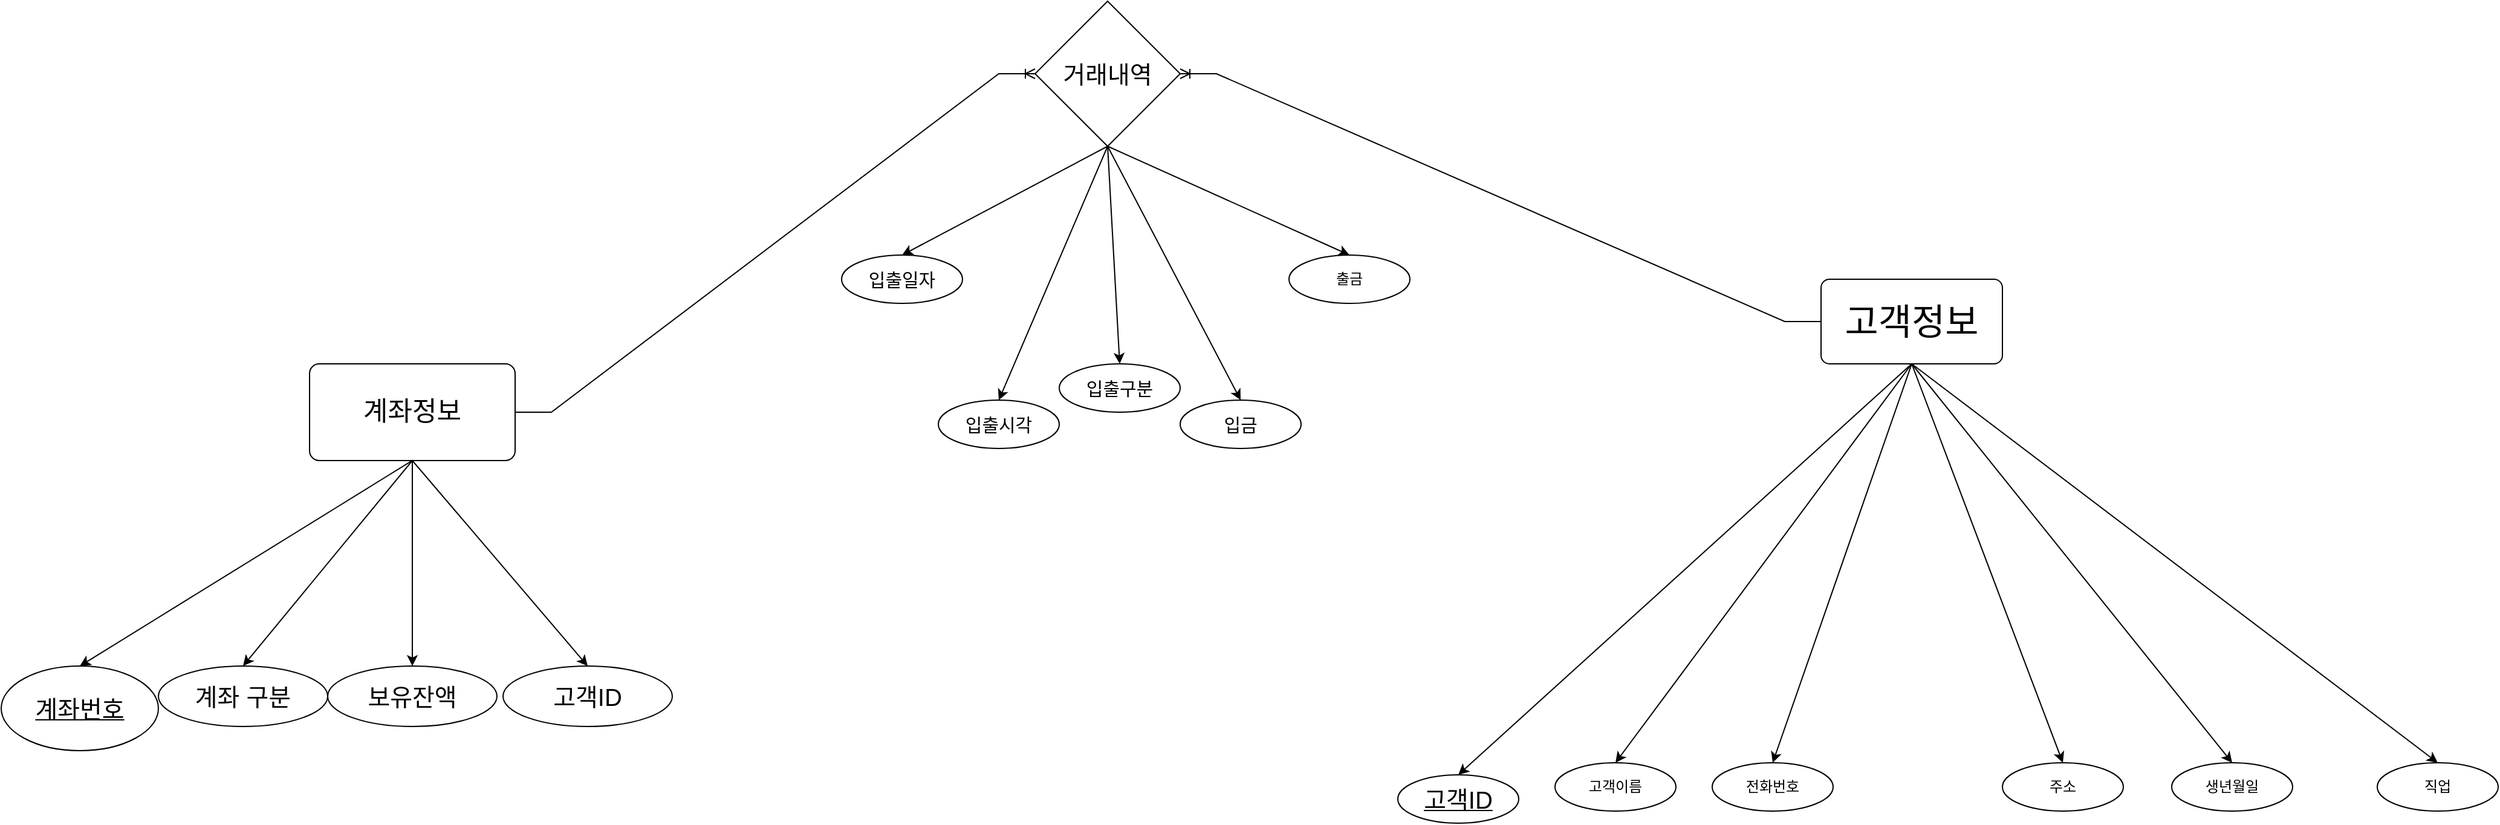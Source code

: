<mxfile version="21.3.2" type="device">
  <diagram name="페이지-1" id="XPJcmwRnvb5JwDxNcuAd">
    <mxGraphModel dx="6887" dy="1163" grid="1" gridSize="10" guides="1" tooltips="1" connect="1" arrows="1" fold="1" page="1" pageScale="1" pageWidth="4681" pageHeight="3300" math="0" shadow="0">
      <root>
        <mxCell id="0" />
        <mxCell id="1" parent="0" />
        <mxCell id="cN9-sDSZrsYlu7Wt87Ck-9" value="" style="rounded=0;orthogonalLoop=1;jettySize=auto;html=1;entryX=0.5;entryY=0;entryDx=0;entryDy=0;exitX=0.5;exitY=1;exitDx=0;exitDy=0;" parent="1" source="cN9-sDSZrsYlu7Wt87Ck-1" target="cN9-sDSZrsYlu7Wt87Ck-2" edge="1">
          <mxGeometry relative="1" as="geometry">
            <mxPoint x="960" y="1010" as="targetPoint" />
          </mxGeometry>
        </mxCell>
        <mxCell id="cN9-sDSZrsYlu7Wt87Ck-1" value="&lt;font style=&quot;font-size: 30px;&quot;&gt;고객정보&lt;/font&gt;" style="rounded=1;arcSize=10;whiteSpace=wrap;html=1;align=center;" parent="1" vertex="1">
          <mxGeometry x="1470" y="750" width="150" height="70" as="geometry" />
        </mxCell>
        <mxCell id="cN9-sDSZrsYlu7Wt87Ck-2" value="&lt;font style=&quot;font-size: 20px;&quot;&gt;고객ID&lt;/font&gt;" style="ellipse;whiteSpace=wrap;html=1;align=center;fontStyle=4;" parent="1" vertex="1">
          <mxGeometry x="1120" y="1160" width="100" height="40" as="geometry" />
        </mxCell>
        <mxCell id="cN9-sDSZrsYlu7Wt87Ck-3" value="고객이름" style="ellipse;whiteSpace=wrap;html=1;align=center;" parent="1" vertex="1">
          <mxGeometry x="1250" y="1150" width="100" height="40" as="geometry" />
        </mxCell>
        <mxCell id="cN9-sDSZrsYlu7Wt87Ck-4" value="전화번호" style="ellipse;whiteSpace=wrap;html=1;align=center;" parent="1" vertex="1">
          <mxGeometry x="1380" y="1150" width="100" height="40" as="geometry" />
        </mxCell>
        <mxCell id="cN9-sDSZrsYlu7Wt87Ck-5" value="주소" style="ellipse;whiteSpace=wrap;html=1;align=center;" parent="1" vertex="1">
          <mxGeometry x="1620" y="1150" width="100" height="40" as="geometry" />
        </mxCell>
        <mxCell id="cN9-sDSZrsYlu7Wt87Ck-6" value="생년월일" style="ellipse;whiteSpace=wrap;html=1;align=center;" parent="1" vertex="1">
          <mxGeometry x="1760" y="1150" width="100" height="40" as="geometry" />
        </mxCell>
        <mxCell id="cN9-sDSZrsYlu7Wt87Ck-7" value="직업" style="ellipse;whiteSpace=wrap;html=1;align=center;" parent="1" vertex="1">
          <mxGeometry x="1930" y="1150" width="100" height="40" as="geometry" />
        </mxCell>
        <mxCell id="cN9-sDSZrsYlu7Wt87Ck-10" value="" style="rounded=0;orthogonalLoop=1;jettySize=auto;html=1;entryX=0.5;entryY=0;entryDx=0;entryDy=0;exitX=0.5;exitY=1;exitDx=0;exitDy=0;" parent="1" source="cN9-sDSZrsYlu7Wt87Ck-1" target="cN9-sDSZrsYlu7Wt87Ck-4" edge="1">
          <mxGeometry relative="1" as="geometry">
            <mxPoint x="1168" y="1010" as="sourcePoint" />
            <mxPoint x="880" y="1160" as="targetPoint" />
          </mxGeometry>
        </mxCell>
        <mxCell id="cN9-sDSZrsYlu7Wt87Ck-11" value="" style="rounded=0;orthogonalLoop=1;jettySize=auto;html=1;entryX=0.5;entryY=0;entryDx=0;entryDy=0;exitX=0.5;exitY=1;exitDx=0;exitDy=0;" parent="1" source="cN9-sDSZrsYlu7Wt87Ck-1" target="cN9-sDSZrsYlu7Wt87Ck-5" edge="1">
          <mxGeometry relative="1" as="geometry">
            <mxPoint x="1708" y="930" as="sourcePoint" />
            <mxPoint x="1420" y="1080" as="targetPoint" />
          </mxGeometry>
        </mxCell>
        <mxCell id="cN9-sDSZrsYlu7Wt87Ck-12" value="" style="rounded=0;orthogonalLoop=1;jettySize=auto;html=1;entryX=0.5;entryY=0;entryDx=0;entryDy=0;exitX=0.5;exitY=1;exitDx=0;exitDy=0;" parent="1" source="cN9-sDSZrsYlu7Wt87Ck-1" target="cN9-sDSZrsYlu7Wt87Ck-6" edge="1">
          <mxGeometry relative="1" as="geometry">
            <mxPoint x="1558" y="870" as="sourcePoint" />
            <mxPoint x="1270" y="1020" as="targetPoint" />
          </mxGeometry>
        </mxCell>
        <mxCell id="cN9-sDSZrsYlu7Wt87Ck-13" value="" style="rounded=0;orthogonalLoop=1;jettySize=auto;html=1;entryX=0.5;entryY=0;entryDx=0;entryDy=0;exitX=0.5;exitY=1;exitDx=0;exitDy=0;" parent="1" source="cN9-sDSZrsYlu7Wt87Ck-1" target="cN9-sDSZrsYlu7Wt87Ck-7" edge="1">
          <mxGeometry relative="1" as="geometry">
            <mxPoint x="1618" y="860" as="sourcePoint" />
            <mxPoint x="1330" y="1010" as="targetPoint" />
          </mxGeometry>
        </mxCell>
        <mxCell id="cN9-sDSZrsYlu7Wt87Ck-14" value="" style="rounded=0;orthogonalLoop=1;jettySize=auto;html=1;entryX=0.5;entryY=0;entryDx=0;entryDy=0;exitX=0.5;exitY=1;exitDx=0;exitDy=0;" parent="1" source="cN9-sDSZrsYlu7Wt87Ck-1" target="cN9-sDSZrsYlu7Wt87Ck-3" edge="1">
          <mxGeometry relative="1" as="geometry">
            <mxPoint x="1065" y="930" as="sourcePoint" />
            <mxPoint x="990" y="1080" as="targetPoint" />
          </mxGeometry>
        </mxCell>
        <mxCell id="cN9-sDSZrsYlu7Wt87Ck-16" value="&lt;font style=&quot;font-size: 20px;&quot;&gt;계좌번호&lt;/font&gt;" style="ellipse;whiteSpace=wrap;html=1;align=center;fontStyle=4;" parent="1" vertex="1">
          <mxGeometry x="-35" y="1070" width="130" height="70" as="geometry" />
        </mxCell>
        <mxCell id="cN9-sDSZrsYlu7Wt87Ck-17" value="&lt;font style=&quot;font-size: 15px;&quot;&gt;입출일자&lt;/font&gt;" style="ellipse;whiteSpace=wrap;html=1;align=center;" parent="1" vertex="1">
          <mxGeometry x="660" y="730" width="100" height="40" as="geometry" />
        </mxCell>
        <mxCell id="cN9-sDSZrsYlu7Wt87Ck-18" value="&lt;font style=&quot;font-size: 15px;&quot;&gt;입출시각&lt;/font&gt;" style="ellipse;whiteSpace=wrap;html=1;align=center;" parent="1" vertex="1">
          <mxGeometry x="740" y="850" width="100" height="40" as="geometry" />
        </mxCell>
        <mxCell id="cN9-sDSZrsYlu7Wt87Ck-19" value="&lt;font style=&quot;font-size: 15px;&quot;&gt;입출구분&lt;/font&gt;" style="ellipse;whiteSpace=wrap;html=1;align=center;" parent="1" vertex="1">
          <mxGeometry x="840" y="820" width="100" height="40" as="geometry" />
        </mxCell>
        <mxCell id="cN9-sDSZrsYlu7Wt87Ck-20" value="&lt;font style=&quot;font-size: 15px;&quot;&gt;입금&lt;/font&gt;" style="ellipse;whiteSpace=wrap;html=1;align=center;" parent="1" vertex="1">
          <mxGeometry x="940" y="850" width="100" height="40" as="geometry" />
        </mxCell>
        <mxCell id="cN9-sDSZrsYlu7Wt87Ck-21" value="출금" style="ellipse;whiteSpace=wrap;html=1;align=center;" parent="1" vertex="1">
          <mxGeometry x="1030" y="730" width="100" height="40" as="geometry" />
        </mxCell>
        <mxCell id="cN9-sDSZrsYlu7Wt87Ck-23" value="" style="rounded=0;orthogonalLoop=1;jettySize=auto;html=1;entryX=0.5;entryY=0;entryDx=0;entryDy=0;exitX=0.5;exitY=1;exitDx=0;exitDy=0;" parent="1" source="7Npvr6W4z82vYIHQaEMT-4" target="cN9-sDSZrsYlu7Wt87Ck-16" edge="1">
          <mxGeometry relative="1" as="geometry">
            <mxPoint x="395" y="1060" as="sourcePoint" />
            <mxPoint x="60" y="630" as="targetPoint" />
          </mxGeometry>
        </mxCell>
        <mxCell id="cN9-sDSZrsYlu7Wt87Ck-24" value="" style="rounded=0;orthogonalLoop=1;jettySize=auto;html=1;entryX=0.5;entryY=0;entryDx=0;entryDy=0;exitX=0.5;exitY=1;exitDx=0;exitDy=0;" parent="1" source="7Npvr6W4z82vYIHQaEMT-3" target="cN9-sDSZrsYlu7Wt87Ck-17" edge="1">
          <mxGeometry relative="1" as="geometry">
            <mxPoint x="395" y="1060" as="sourcePoint" />
            <mxPoint x="20" y="910" as="targetPoint" />
          </mxGeometry>
        </mxCell>
        <mxCell id="cN9-sDSZrsYlu7Wt87Ck-25" value="" style="rounded=0;orthogonalLoop=1;jettySize=auto;html=1;entryX=0.5;entryY=0;entryDx=0;entryDy=0;exitX=0.5;exitY=1;exitDx=0;exitDy=0;" parent="1" source="7Npvr6W4z82vYIHQaEMT-3" target="cN9-sDSZrsYlu7Wt87Ck-18" edge="1">
          <mxGeometry relative="1" as="geometry">
            <mxPoint x="395" y="1060" as="sourcePoint" />
            <mxPoint x="140" y="780" as="targetPoint" />
          </mxGeometry>
        </mxCell>
        <mxCell id="cN9-sDSZrsYlu7Wt87Ck-26" value="" style="rounded=0;orthogonalLoop=1;jettySize=auto;html=1;entryX=0.5;entryY=0;entryDx=0;entryDy=0;exitX=0.5;exitY=1;exitDx=0;exitDy=0;" parent="1" source="7Npvr6W4z82vYIHQaEMT-3" target="cN9-sDSZrsYlu7Wt87Ck-19" edge="1">
          <mxGeometry relative="1" as="geometry">
            <mxPoint x="395" y="1060" as="sourcePoint" />
            <mxPoint x="230" y="740" as="targetPoint" />
          </mxGeometry>
        </mxCell>
        <mxCell id="cN9-sDSZrsYlu7Wt87Ck-27" value="" style="rounded=0;orthogonalLoop=1;jettySize=auto;html=1;entryX=0.5;entryY=0;entryDx=0;entryDy=0;exitX=0.5;exitY=1;exitDx=0;exitDy=0;" parent="1" source="7Npvr6W4z82vYIHQaEMT-3" target="cN9-sDSZrsYlu7Wt87Ck-20" edge="1">
          <mxGeometry relative="1" as="geometry">
            <mxPoint x="395" y="1060" as="sourcePoint" />
            <mxPoint x="240" y="750" as="targetPoint" />
          </mxGeometry>
        </mxCell>
        <mxCell id="cN9-sDSZrsYlu7Wt87Ck-28" value="" style="rounded=0;orthogonalLoop=1;jettySize=auto;html=1;entryX=0.5;entryY=0;entryDx=0;entryDy=0;exitX=0.5;exitY=1;exitDx=0;exitDy=0;" parent="1" source="7Npvr6W4z82vYIHQaEMT-3" target="cN9-sDSZrsYlu7Wt87Ck-21" edge="1">
          <mxGeometry relative="1" as="geometry">
            <mxPoint x="395" y="1060" as="sourcePoint" />
            <mxPoint x="550" y="650" as="targetPoint" />
          </mxGeometry>
        </mxCell>
        <mxCell id="7Npvr6W4z82vYIHQaEMT-3" value="&lt;font style=&quot;font-size: 20px;&quot;&gt;거래내역&lt;/font&gt;" style="shape=rhombus;perimeter=rhombusPerimeter;whiteSpace=wrap;html=1;align=center;" vertex="1" parent="1">
          <mxGeometry x="820" y="520" width="120" height="120" as="geometry" />
        </mxCell>
        <mxCell id="7Npvr6W4z82vYIHQaEMT-4" value="&lt;font style=&quot;font-size: 22px;&quot;&gt;계좌정보&lt;/font&gt;" style="rounded=1;arcSize=10;whiteSpace=wrap;html=1;align=center;" vertex="1" parent="1">
          <mxGeometry x="220" y="820" width="170" height="80" as="geometry" />
        </mxCell>
        <mxCell id="7Npvr6W4z82vYIHQaEMT-6" value="" style="edgeStyle=entityRelationEdgeStyle;fontSize=12;html=1;endArrow=ERoneToMany;rounded=0;exitX=1;exitY=0.5;exitDx=0;exitDy=0;entryX=0;entryY=0.5;entryDx=0;entryDy=0;" edge="1" parent="1" source="7Npvr6W4z82vYIHQaEMT-4" target="7Npvr6W4z82vYIHQaEMT-3">
          <mxGeometry width="100" height="100" relative="1" as="geometry">
            <mxPoint x="770" y="1080" as="sourcePoint" />
            <mxPoint x="870" y="980" as="targetPoint" />
          </mxGeometry>
        </mxCell>
        <mxCell id="7Npvr6W4z82vYIHQaEMT-7" value="" style="edgeStyle=entityRelationEdgeStyle;fontSize=12;html=1;endArrow=ERoneToMany;rounded=0;exitX=0;exitY=0.5;exitDx=0;exitDy=0;entryX=1;entryY=0.5;entryDx=0;entryDy=0;" edge="1" parent="1" source="cN9-sDSZrsYlu7Wt87Ck-1" target="7Npvr6W4z82vYIHQaEMT-3">
          <mxGeometry width="100" height="100" relative="1" as="geometry">
            <mxPoint x="790" y="910" as="sourcePoint" />
            <mxPoint x="940" y="860" as="targetPoint" />
          </mxGeometry>
        </mxCell>
        <mxCell id="7Npvr6W4z82vYIHQaEMT-10" value="&lt;font style=&quot;font-size: 20px;&quot;&gt;계좌 구분&lt;/font&gt;" style="ellipse;whiteSpace=wrap;html=1;align=center;" vertex="1" parent="1">
          <mxGeometry x="95" y="1070" width="140" height="50" as="geometry" />
        </mxCell>
        <mxCell id="7Npvr6W4z82vYIHQaEMT-12" value="&lt;font style=&quot;font-size: 20px;&quot;&gt;보유잔액&lt;/font&gt;" style="ellipse;whiteSpace=wrap;html=1;align=center;" vertex="1" parent="1">
          <mxGeometry x="235" y="1070" width="140" height="50" as="geometry" />
        </mxCell>
        <mxCell id="7Npvr6W4z82vYIHQaEMT-13" value="&lt;font style=&quot;font-size: 20px;&quot;&gt;고객ID&lt;/font&gt;" style="ellipse;whiteSpace=wrap;html=1;align=center;" vertex="1" parent="1">
          <mxGeometry x="380" y="1070" width="140" height="50" as="geometry" />
        </mxCell>
        <mxCell id="7Npvr6W4z82vYIHQaEMT-21" value="" style="rounded=0;orthogonalLoop=1;jettySize=auto;html=1;entryX=0.5;entryY=0;entryDx=0;entryDy=0;exitX=0.5;exitY=1;exitDx=0;exitDy=0;" edge="1" parent="1" source="7Npvr6W4z82vYIHQaEMT-4" target="7Npvr6W4z82vYIHQaEMT-12">
          <mxGeometry relative="1" as="geometry">
            <mxPoint x="302.5" y="1250" as="sourcePoint" />
            <mxPoint x="27.5" y="1430" as="targetPoint" />
          </mxGeometry>
        </mxCell>
        <mxCell id="7Npvr6W4z82vYIHQaEMT-22" value="" style="rounded=0;orthogonalLoop=1;jettySize=auto;html=1;entryX=0.5;entryY=0;entryDx=0;entryDy=0;exitX=0.5;exitY=1;exitDx=0;exitDy=0;" edge="1" parent="1" source="7Npvr6W4z82vYIHQaEMT-4" target="7Npvr6W4z82vYIHQaEMT-13">
          <mxGeometry relative="1" as="geometry">
            <mxPoint x="325" y="920" as="sourcePoint" />
            <mxPoint x="50" y="1100" as="targetPoint" />
          </mxGeometry>
        </mxCell>
        <mxCell id="7Npvr6W4z82vYIHQaEMT-23" value="" style="rounded=0;orthogonalLoop=1;jettySize=auto;html=1;entryX=0.5;entryY=0;entryDx=0;entryDy=0;exitX=0.5;exitY=1;exitDx=0;exitDy=0;" edge="1" parent="1" source="7Npvr6W4z82vYIHQaEMT-4" target="7Npvr6W4z82vYIHQaEMT-10">
          <mxGeometry relative="1" as="geometry">
            <mxPoint x="150" y="1270" as="sourcePoint" />
            <mxPoint x="150" y="1440" as="targetPoint" />
          </mxGeometry>
        </mxCell>
      </root>
    </mxGraphModel>
  </diagram>
</mxfile>
